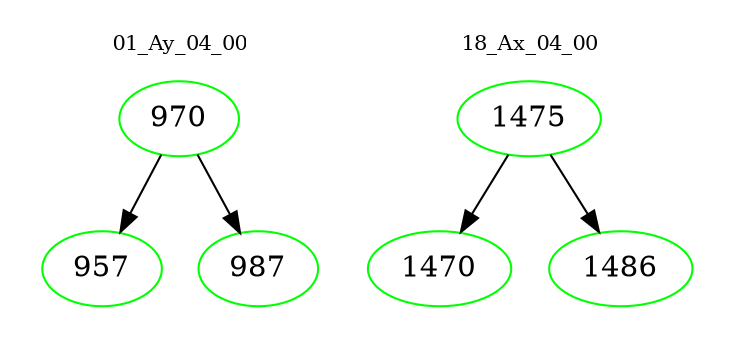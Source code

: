 digraph{
subgraph cluster_0 {
color = white
label = "01_Ay_04_00";
fontsize=10;
T0_970 [label="970", color="green"]
T0_970 -> T0_957 [color="black"]
T0_957 [label="957", color="green"]
T0_970 -> T0_987 [color="black"]
T0_987 [label="987", color="green"]
}
subgraph cluster_1 {
color = white
label = "18_Ax_04_00";
fontsize=10;
T1_1475 [label="1475", color="green"]
T1_1475 -> T1_1470 [color="black"]
T1_1470 [label="1470", color="green"]
T1_1475 -> T1_1486 [color="black"]
T1_1486 [label="1486", color="green"]
}
}
